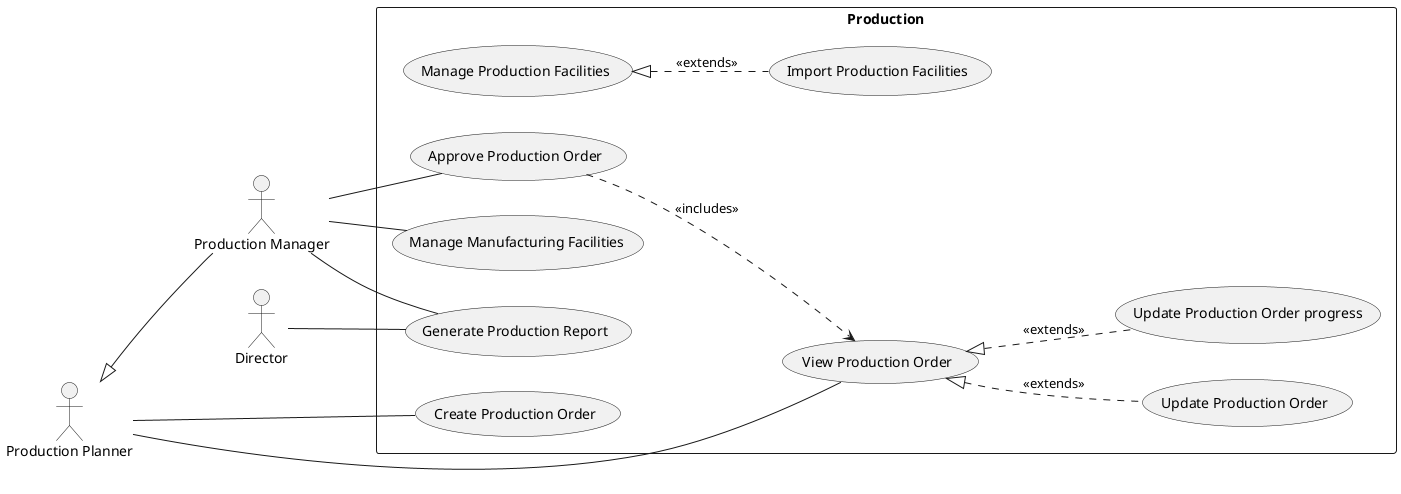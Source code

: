 @startuml production
left to right direction

:Production Planner: as pp
:Production Manager: as pm
pp <|-- pm

:Director: as d

rectangle Production {
  pp -- (View Production Order)
  pp -- (Create Production Order)
  (View Production Order) <|.. (Update Production Order) : <<extends>>
  (View Production Order) <|.. (Update Production Order progress) : <<extends>>

  pm -- (Approve Production Order)
  (Approve Production Order) ..> (View Production Order) : <<includes>>

  pm -- (Manage Manufacturing Facilities)
  (Manage Production Facilities) <|.. (Import Production Facilities) : <<extends>>
  pm -- (Generate Production Report)
  d -- (Generate Production Report)
}
@enduml